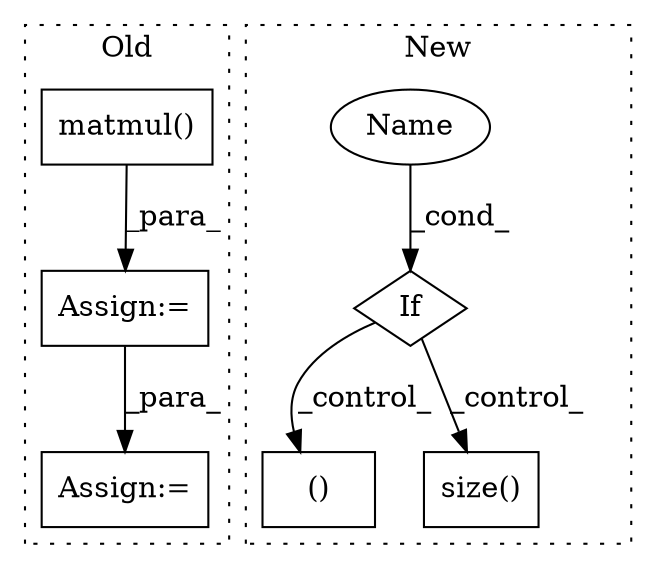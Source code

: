 digraph G {
subgraph cluster0 {
1 [label="matmul()" a="75" s="12681,12754" l="13,1" shape="box"];
3 [label="Assign:=" a="68" s="12678" l="3" shape="box"];
4 [label="Assign:=" a="68" s="12783" l="3" shape="box"];
label = "Old";
style="dotted";
}
subgraph cluster1 {
2 [label="()" a="54" s="13683" l="11" shape="box"];
5 [label="If" a="96" s="13241,13255" l="3,14" shape="diamond"];
6 [label="size()" a="75" s="13530,13542" l="11,1" shape="box"];
7 [label="Name" a="87" s="13244" l="11" shape="ellipse"];
label = "New";
style="dotted";
}
1 -> 3 [label="_para_"];
3 -> 4 [label="_para_"];
5 -> 6 [label="_control_"];
5 -> 2 [label="_control_"];
7 -> 5 [label="_cond_"];
}